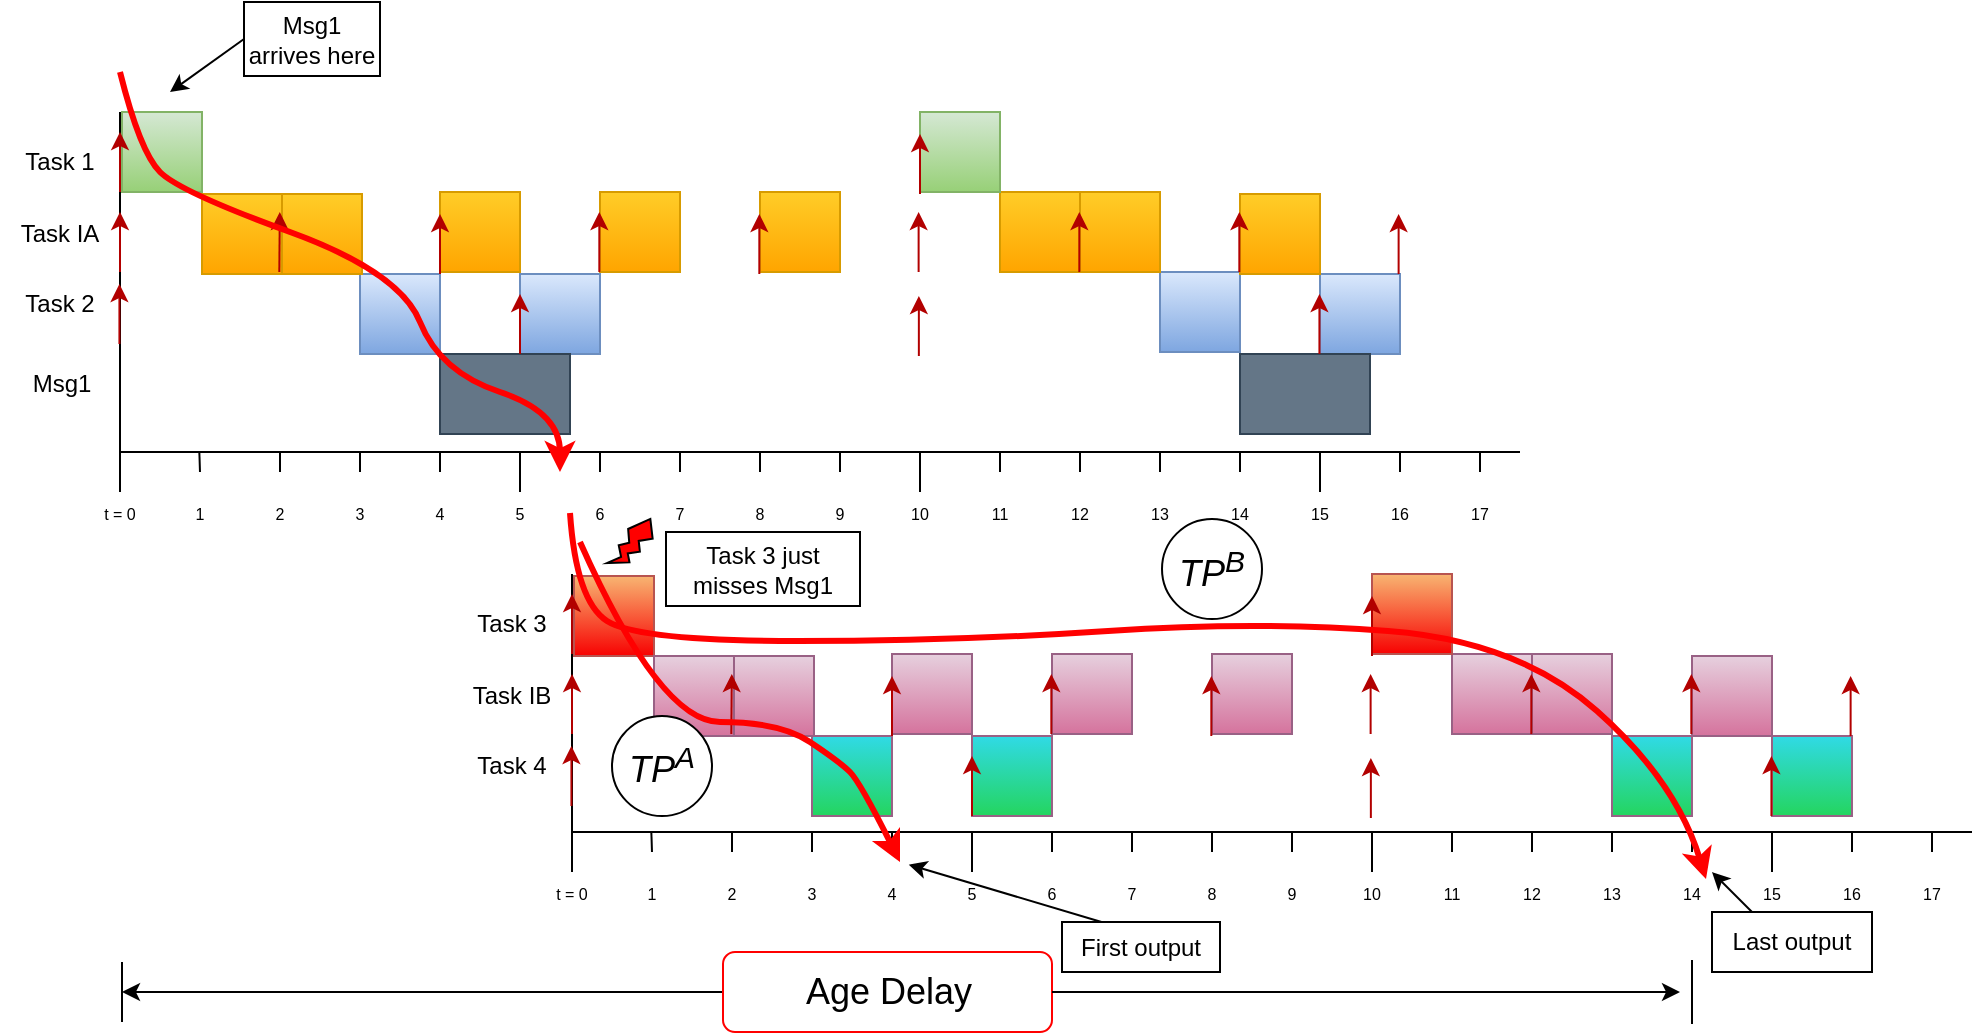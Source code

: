<mxfile version="22.1.2" type="device">
  <diagram name="Sida-1" id="2m-HuJvP2kBS-OSaevNT">
    <mxGraphModel dx="1571" dy="1156" grid="1" gridSize="10" guides="1" tooltips="1" connect="1" arrows="1" fold="1" page="1" pageScale="1" pageWidth="827" pageHeight="1169" math="0" shadow="0">
      <root>
        <mxCell id="0" />
        <mxCell id="1" parent="0" />
        <mxCell id="SCxQsB2F3jwV4tBP3miz-1" value="" style="rounded=0;whiteSpace=wrap;html=1;fillColor=#F8B572;gradientColor=#F70202;strokeColor=#b85450;" vertex="1" parent="1">
          <mxGeometry x="307" y="307" width="40" height="40" as="geometry" />
        </mxCell>
        <mxCell id="SCxQsB2F3jwV4tBP3miz-2" value="" style="rounded=0;whiteSpace=wrap;html=1;fillColor=#30DAE6;strokeColor=#996185;gradientColor=#24D55F;" vertex="1" parent="1">
          <mxGeometry x="426" y="387" width="40" height="40" as="geometry" />
        </mxCell>
        <mxCell id="SCxQsB2F3jwV4tBP3miz-3" value="" style="rounded=0;whiteSpace=wrap;html=1;fillColor=#30DAE6;strokeColor=#996185;gradientColor=#24D55F;" vertex="1" parent="1">
          <mxGeometry x="506" y="387" width="40" height="40" as="geometry" />
        </mxCell>
        <mxCell id="SCxQsB2F3jwV4tBP3miz-4" value="" style="rounded=0;whiteSpace=wrap;html=1;fillColor=#30DAE6;strokeColor=#996185;gradientColor=#24D55F;" vertex="1" parent="1">
          <mxGeometry x="826" y="387" width="40" height="40" as="geometry" />
        </mxCell>
        <mxCell id="SCxQsB2F3jwV4tBP3miz-5" value="" style="rounded=0;whiteSpace=wrap;html=1;fillColor=#dae8fc;gradientColor=#7ea6e0;strokeColor=#6c8ebf;" vertex="1" parent="1">
          <mxGeometry x="600" y="155" width="40" height="40" as="geometry" />
        </mxCell>
        <mxCell id="SCxQsB2F3jwV4tBP3miz-6" value="" style="rounded=0;whiteSpace=wrap;html=1;fillColor=#dae8fc;gradientColor=#7ea6e0;strokeColor=#6c8ebf;" vertex="1" parent="1">
          <mxGeometry x="680" y="156" width="40" height="40" as="geometry" />
        </mxCell>
        <mxCell id="SCxQsB2F3jwV4tBP3miz-7" value="" style="rounded=0;whiteSpace=wrap;html=1;fillColor=#ffcd28;gradientColor=#ffa500;strokeColor=#d79b00;" vertex="1" parent="1">
          <mxGeometry x="640" y="116" width="40" height="40" as="geometry" />
        </mxCell>
        <mxCell id="SCxQsB2F3jwV4tBP3miz-8" value="" style="rounded=0;whiteSpace=wrap;html=1;fillColor=#ffcd28;gradientColor=#ffa500;strokeColor=#d79b00;" vertex="1" parent="1">
          <mxGeometry x="560" y="115" width="40" height="40" as="geometry" />
        </mxCell>
        <mxCell id="SCxQsB2F3jwV4tBP3miz-9" value="" style="rounded=0;whiteSpace=wrap;html=1;fillColor=#dae8fc;gradientColor=#7ea6e0;strokeColor=#6c8ebf;" vertex="1" parent="1">
          <mxGeometry x="280" y="156" width="40" height="40" as="geometry" />
        </mxCell>
        <mxCell id="SCxQsB2F3jwV4tBP3miz-10" value="" style="rounded=0;whiteSpace=wrap;html=1;fillColor=#dae8fc;gradientColor=#7ea6e0;strokeColor=#6c8ebf;" vertex="1" parent="1">
          <mxGeometry x="200" y="156" width="40" height="40" as="geometry" />
        </mxCell>
        <mxCell id="SCxQsB2F3jwV4tBP3miz-11" value="" style="rounded=0;whiteSpace=wrap;html=1;fillColor=#ffcd28;gradientColor=#ffa500;strokeColor=#d79b00;" vertex="1" parent="1">
          <mxGeometry x="400" y="115" width="40" height="40" as="geometry" />
        </mxCell>
        <mxCell id="SCxQsB2F3jwV4tBP3miz-12" value="" style="rounded=0;whiteSpace=wrap;html=1;fillColor=#ffcd28;gradientColor=#ffa500;strokeColor=#d79b00;" vertex="1" parent="1">
          <mxGeometry x="320" y="115" width="40" height="40" as="geometry" />
        </mxCell>
        <mxCell id="SCxQsB2F3jwV4tBP3miz-13" value="" style="rounded=0;whiteSpace=wrap;html=1;fillColor=#ffcd28;gradientColor=#ffa500;strokeColor=#d79b00;" vertex="1" parent="1">
          <mxGeometry x="121" y="116" width="40" height="40" as="geometry" />
        </mxCell>
        <mxCell id="SCxQsB2F3jwV4tBP3miz-14" value="" style="rounded=0;whiteSpace=wrap;html=1;fillColor=#d5e8d4;gradientColor=#97d077;strokeColor=#82b366;" vertex="1" parent="1">
          <mxGeometry x="81" y="75" width="40" height="40" as="geometry" />
        </mxCell>
        <mxCell id="SCxQsB2F3jwV4tBP3miz-15" value="" style="endArrow=none;html=1;rounded=0;" edge="1" parent="1">
          <mxGeometry width="50" height="50" relative="1" as="geometry">
            <mxPoint x="80" y="245" as="sourcePoint" />
            <mxPoint x="780" y="245" as="targetPoint" />
          </mxGeometry>
        </mxCell>
        <mxCell id="SCxQsB2F3jwV4tBP3miz-16" value="" style="endArrow=none;html=1;rounded=0;exitX=0.5;exitY=0;exitDx=0;exitDy=0;" edge="1" parent="1" source="SCxQsB2F3jwV4tBP3miz-38">
          <mxGeometry width="50" height="50" relative="1" as="geometry">
            <mxPoint x="80" y="315" as="sourcePoint" />
            <mxPoint x="80" y="75" as="targetPoint" />
          </mxGeometry>
        </mxCell>
        <mxCell id="SCxQsB2F3jwV4tBP3miz-17" value="" style="endArrow=classic;html=1;rounded=0;fillColor=#e51400;strokeColor=#B20000;" edge="1" parent="1">
          <mxGeometry width="50" height="50" relative="1" as="geometry">
            <mxPoint x="80" y="155" as="sourcePoint" />
            <mxPoint x="80" y="125" as="targetPoint" />
          </mxGeometry>
        </mxCell>
        <mxCell id="SCxQsB2F3jwV4tBP3miz-18" value="" style="endArrow=classic;html=1;rounded=0;fillColor=#e51400;strokeColor=#B20000;" edge="1" parent="1">
          <mxGeometry width="50" height="50" relative="1" as="geometry">
            <mxPoint x="80" y="115" as="sourcePoint" />
            <mxPoint x="80" y="85" as="targetPoint" />
          </mxGeometry>
        </mxCell>
        <mxCell id="SCxQsB2F3jwV4tBP3miz-19" value="Task 1" style="text;html=1;strokeColor=none;fillColor=none;align=center;verticalAlign=middle;whiteSpace=wrap;rounded=0;" vertex="1" parent="1">
          <mxGeometry x="20" y="85" width="60" height="30" as="geometry" />
        </mxCell>
        <mxCell id="SCxQsB2F3jwV4tBP3miz-20" value="Task IA" style="text;html=1;strokeColor=none;fillColor=none;align=center;verticalAlign=middle;whiteSpace=wrap;rounded=0;" vertex="1" parent="1">
          <mxGeometry x="20" y="121" width="60" height="30" as="geometry" />
        </mxCell>
        <mxCell id="SCxQsB2F3jwV4tBP3miz-21" value="" style="endArrow=none;html=1;rounded=0;" edge="1" parent="1">
          <mxGeometry width="50" height="50" relative="1" as="geometry">
            <mxPoint x="280" y="265" as="sourcePoint" />
            <mxPoint x="280" y="245" as="targetPoint" />
          </mxGeometry>
        </mxCell>
        <mxCell id="SCxQsB2F3jwV4tBP3miz-22" value="" style="endArrow=none;html=1;rounded=0;" edge="1" parent="1">
          <mxGeometry width="50" height="50" relative="1" as="geometry">
            <mxPoint x="480" y="265" as="sourcePoint" />
            <mxPoint x="480" y="245" as="targetPoint" />
          </mxGeometry>
        </mxCell>
        <mxCell id="SCxQsB2F3jwV4tBP3miz-23" value="" style="endArrow=none;html=1;rounded=0;" edge="1" parent="1">
          <mxGeometry width="50" height="50" relative="1" as="geometry">
            <mxPoint x="680" y="265" as="sourcePoint" />
            <mxPoint x="680" y="245" as="targetPoint" />
          </mxGeometry>
        </mxCell>
        <mxCell id="SCxQsB2F3jwV4tBP3miz-24" value="" style="endArrow=none;html=1;rounded=0;" edge="1" parent="1">
          <mxGeometry width="50" height="50" relative="1" as="geometry">
            <mxPoint x="120" y="255" as="sourcePoint" />
            <mxPoint x="119.67" y="245" as="targetPoint" />
          </mxGeometry>
        </mxCell>
        <mxCell id="SCxQsB2F3jwV4tBP3miz-25" value="" style="endArrow=none;html=1;rounded=0;" edge="1" parent="1">
          <mxGeometry width="50" height="50" relative="1" as="geometry">
            <mxPoint x="160" y="255" as="sourcePoint" />
            <mxPoint x="160" y="245" as="targetPoint" />
          </mxGeometry>
        </mxCell>
        <mxCell id="SCxQsB2F3jwV4tBP3miz-26" value="" style="endArrow=none;html=1;rounded=0;" edge="1" parent="1">
          <mxGeometry width="50" height="50" relative="1" as="geometry">
            <mxPoint x="200" y="255" as="sourcePoint" />
            <mxPoint x="200" y="245" as="targetPoint" />
          </mxGeometry>
        </mxCell>
        <mxCell id="SCxQsB2F3jwV4tBP3miz-27" value="" style="endArrow=none;html=1;rounded=0;" edge="1" parent="1">
          <mxGeometry width="50" height="50" relative="1" as="geometry">
            <mxPoint x="240" y="255" as="sourcePoint" />
            <mxPoint x="240" y="245" as="targetPoint" />
          </mxGeometry>
        </mxCell>
        <mxCell id="SCxQsB2F3jwV4tBP3miz-28" value="" style="endArrow=none;html=1;rounded=0;" edge="1" parent="1">
          <mxGeometry width="50" height="50" relative="1" as="geometry">
            <mxPoint x="320" y="255" as="sourcePoint" />
            <mxPoint x="320" y="245" as="targetPoint" />
          </mxGeometry>
        </mxCell>
        <mxCell id="SCxQsB2F3jwV4tBP3miz-29" value="" style="endArrow=none;html=1;rounded=0;" edge="1" parent="1">
          <mxGeometry width="50" height="50" relative="1" as="geometry">
            <mxPoint x="360" y="255" as="sourcePoint" />
            <mxPoint x="360" y="245" as="targetPoint" />
          </mxGeometry>
        </mxCell>
        <mxCell id="SCxQsB2F3jwV4tBP3miz-30" value="" style="endArrow=none;html=1;rounded=0;" edge="1" parent="1">
          <mxGeometry width="50" height="50" relative="1" as="geometry">
            <mxPoint x="400" y="255" as="sourcePoint" />
            <mxPoint x="400" y="245" as="targetPoint" />
          </mxGeometry>
        </mxCell>
        <mxCell id="SCxQsB2F3jwV4tBP3miz-31" value="" style="endArrow=none;html=1;rounded=0;" edge="1" parent="1">
          <mxGeometry width="50" height="50" relative="1" as="geometry">
            <mxPoint x="440" y="255" as="sourcePoint" />
            <mxPoint x="440" y="245" as="targetPoint" />
          </mxGeometry>
        </mxCell>
        <mxCell id="SCxQsB2F3jwV4tBP3miz-32" value="" style="endArrow=none;html=1;rounded=0;" edge="1" parent="1">
          <mxGeometry width="50" height="50" relative="1" as="geometry">
            <mxPoint x="520" y="255" as="sourcePoint" />
            <mxPoint x="520" y="245" as="targetPoint" />
          </mxGeometry>
        </mxCell>
        <mxCell id="SCxQsB2F3jwV4tBP3miz-33" value="" style="endArrow=none;html=1;rounded=0;" edge="1" parent="1">
          <mxGeometry width="50" height="50" relative="1" as="geometry">
            <mxPoint x="560" y="255" as="sourcePoint" />
            <mxPoint x="560" y="245" as="targetPoint" />
          </mxGeometry>
        </mxCell>
        <mxCell id="SCxQsB2F3jwV4tBP3miz-34" value="" style="endArrow=none;html=1;rounded=0;" edge="1" parent="1">
          <mxGeometry width="50" height="50" relative="1" as="geometry">
            <mxPoint x="600" y="255" as="sourcePoint" />
            <mxPoint x="600" y="245" as="targetPoint" />
          </mxGeometry>
        </mxCell>
        <mxCell id="SCxQsB2F3jwV4tBP3miz-35" value="" style="endArrow=none;html=1;rounded=0;" edge="1" parent="1">
          <mxGeometry width="50" height="50" relative="1" as="geometry">
            <mxPoint x="640" y="255" as="sourcePoint" />
            <mxPoint x="640" y="245" as="targetPoint" />
          </mxGeometry>
        </mxCell>
        <mxCell id="SCxQsB2F3jwV4tBP3miz-36" value="" style="endArrow=none;html=1;rounded=0;" edge="1" parent="1">
          <mxGeometry width="50" height="50" relative="1" as="geometry">
            <mxPoint x="720" y="255" as="sourcePoint" />
            <mxPoint x="720" y="245" as="targetPoint" />
          </mxGeometry>
        </mxCell>
        <mxCell id="SCxQsB2F3jwV4tBP3miz-37" value="" style="endArrow=none;html=1;rounded=0;" edge="1" parent="1">
          <mxGeometry width="50" height="50" relative="1" as="geometry">
            <mxPoint x="760" y="255" as="sourcePoint" />
            <mxPoint x="760" y="245" as="targetPoint" />
          </mxGeometry>
        </mxCell>
        <mxCell id="SCxQsB2F3jwV4tBP3miz-38" value="&lt;font style=&quot;font-size: 8px;&quot;&gt;t = 0&lt;/font&gt;" style="text;html=1;strokeColor=none;fillColor=none;align=center;verticalAlign=middle;whiteSpace=wrap;rounded=0;" vertex="1" parent="1">
          <mxGeometry x="60" y="265" width="40" height="20" as="geometry" />
        </mxCell>
        <mxCell id="SCxQsB2F3jwV4tBP3miz-39" value="&lt;font style=&quot;font-size: 8px;&quot;&gt;1&lt;/font&gt;" style="text;html=1;strokeColor=none;fillColor=none;align=center;verticalAlign=middle;whiteSpace=wrap;rounded=0;" vertex="1" parent="1">
          <mxGeometry x="110" y="265" width="20" height="20" as="geometry" />
        </mxCell>
        <mxCell id="SCxQsB2F3jwV4tBP3miz-40" value="&lt;font style=&quot;font-size: 8px;&quot;&gt;2&lt;/font&gt;" style="text;html=1;strokeColor=none;fillColor=none;align=center;verticalAlign=middle;whiteSpace=wrap;rounded=0;" vertex="1" parent="1">
          <mxGeometry x="150" y="265" width="20" height="20" as="geometry" />
        </mxCell>
        <mxCell id="SCxQsB2F3jwV4tBP3miz-41" value="&lt;font style=&quot;font-size: 8px;&quot;&gt;3&lt;/font&gt;" style="text;html=1;strokeColor=none;fillColor=none;align=center;verticalAlign=middle;whiteSpace=wrap;rounded=0;" vertex="1" parent="1">
          <mxGeometry x="190" y="265" width="20" height="20" as="geometry" />
        </mxCell>
        <mxCell id="SCxQsB2F3jwV4tBP3miz-42" value="&lt;font style=&quot;font-size: 8px;&quot;&gt;4&lt;/font&gt;" style="text;html=1;strokeColor=none;fillColor=none;align=center;verticalAlign=middle;whiteSpace=wrap;rounded=0;" vertex="1" parent="1">
          <mxGeometry x="230" y="265" width="20" height="20" as="geometry" />
        </mxCell>
        <mxCell id="SCxQsB2F3jwV4tBP3miz-43" value="&lt;font style=&quot;font-size: 8px;&quot;&gt;5&lt;/font&gt;" style="text;html=1;strokeColor=none;fillColor=none;align=center;verticalAlign=middle;whiteSpace=wrap;rounded=0;" vertex="1" parent="1">
          <mxGeometry x="270" y="265" width="20" height="20" as="geometry" />
        </mxCell>
        <mxCell id="SCxQsB2F3jwV4tBP3miz-44" value="&lt;span style=&quot;font-size: 8px;&quot;&gt;6&lt;/span&gt;" style="text;html=1;strokeColor=none;fillColor=none;align=center;verticalAlign=middle;whiteSpace=wrap;rounded=0;" vertex="1" parent="1">
          <mxGeometry x="310" y="265" width="20" height="20" as="geometry" />
        </mxCell>
        <mxCell id="SCxQsB2F3jwV4tBP3miz-45" value="&lt;span style=&quot;font-size: 8px;&quot;&gt;7&lt;/span&gt;" style="text;html=1;strokeColor=none;fillColor=none;align=center;verticalAlign=middle;whiteSpace=wrap;rounded=0;" vertex="1" parent="1">
          <mxGeometry x="350" y="265" width="20" height="20" as="geometry" />
        </mxCell>
        <mxCell id="SCxQsB2F3jwV4tBP3miz-46" value="&lt;font style=&quot;font-size: 8px;&quot;&gt;8&lt;/font&gt;" style="text;html=1;strokeColor=none;fillColor=none;align=center;verticalAlign=middle;whiteSpace=wrap;rounded=0;" vertex="1" parent="1">
          <mxGeometry x="390" y="265" width="20" height="20" as="geometry" />
        </mxCell>
        <mxCell id="SCxQsB2F3jwV4tBP3miz-47" value="&lt;font style=&quot;font-size: 8px;&quot;&gt;9&lt;/font&gt;" style="text;html=1;strokeColor=none;fillColor=none;align=center;verticalAlign=middle;whiteSpace=wrap;rounded=0;" vertex="1" parent="1">
          <mxGeometry x="430" y="265" width="20" height="20" as="geometry" />
        </mxCell>
        <mxCell id="SCxQsB2F3jwV4tBP3miz-48" value="&lt;font style=&quot;font-size: 8px;&quot;&gt;10&lt;/font&gt;" style="text;html=1;strokeColor=none;fillColor=none;align=center;verticalAlign=middle;whiteSpace=wrap;rounded=0;" vertex="1" parent="1">
          <mxGeometry x="470" y="265" width="20" height="20" as="geometry" />
        </mxCell>
        <mxCell id="SCxQsB2F3jwV4tBP3miz-49" value="&lt;font style=&quot;font-size: 8px;&quot;&gt;11&lt;/font&gt;" style="text;html=1;strokeColor=none;fillColor=none;align=center;verticalAlign=middle;whiteSpace=wrap;rounded=0;" vertex="1" parent="1">
          <mxGeometry x="510" y="265" width="20" height="20" as="geometry" />
        </mxCell>
        <mxCell id="SCxQsB2F3jwV4tBP3miz-50" value="&lt;font style=&quot;font-size: 8px;&quot;&gt;12&lt;/font&gt;" style="text;html=1;strokeColor=none;fillColor=none;align=center;verticalAlign=middle;whiteSpace=wrap;rounded=0;" vertex="1" parent="1">
          <mxGeometry x="550" y="265" width="20" height="20" as="geometry" />
        </mxCell>
        <mxCell id="SCxQsB2F3jwV4tBP3miz-51" value="&lt;font style=&quot;font-size: 8px;&quot;&gt;13&lt;/font&gt;" style="text;html=1;strokeColor=none;fillColor=none;align=center;verticalAlign=middle;whiteSpace=wrap;rounded=0;" vertex="1" parent="1">
          <mxGeometry x="590" y="265" width="20" height="20" as="geometry" />
        </mxCell>
        <mxCell id="SCxQsB2F3jwV4tBP3miz-52" value="&lt;font style=&quot;font-size: 8px;&quot;&gt;14&lt;/font&gt;" style="text;html=1;strokeColor=none;fillColor=none;align=center;verticalAlign=middle;whiteSpace=wrap;rounded=0;" vertex="1" parent="1">
          <mxGeometry x="630" y="265" width="20" height="20" as="geometry" />
        </mxCell>
        <mxCell id="SCxQsB2F3jwV4tBP3miz-53" value="&lt;font style=&quot;font-size: 8px;&quot;&gt;15&lt;/font&gt;" style="text;html=1;strokeColor=none;fillColor=none;align=center;verticalAlign=middle;whiteSpace=wrap;rounded=0;" vertex="1" parent="1">
          <mxGeometry x="670" y="265" width="20" height="20" as="geometry" />
        </mxCell>
        <mxCell id="SCxQsB2F3jwV4tBP3miz-54" value="&lt;font style=&quot;font-size: 8px;&quot;&gt;16&lt;/font&gt;" style="text;html=1;strokeColor=none;fillColor=none;align=center;verticalAlign=middle;whiteSpace=wrap;rounded=0;" vertex="1" parent="1">
          <mxGeometry x="710" y="265" width="20" height="20" as="geometry" />
        </mxCell>
        <mxCell id="SCxQsB2F3jwV4tBP3miz-55" value="&lt;font style=&quot;font-size: 8px;&quot;&gt;17&lt;/font&gt;" style="text;html=1;strokeColor=none;fillColor=none;align=center;verticalAlign=middle;whiteSpace=wrap;rounded=0;" vertex="1" parent="1">
          <mxGeometry x="750" y="265" width="20" height="20" as="geometry" />
        </mxCell>
        <mxCell id="SCxQsB2F3jwV4tBP3miz-56" value="" style="rounded=0;whiteSpace=wrap;html=1;fillColor=#647687;strokeColor=#314354;fontColor=#ffffff;" vertex="1" parent="1">
          <mxGeometry x="240" y="196" width="65" height="40" as="geometry" />
        </mxCell>
        <mxCell id="SCxQsB2F3jwV4tBP3miz-57" value="Msg1" style="text;html=1;strokeColor=none;fillColor=none;align=center;verticalAlign=middle;whiteSpace=wrap;rounded=0;" vertex="1" parent="1">
          <mxGeometry x="21" y="196" width="60" height="30" as="geometry" />
        </mxCell>
        <mxCell id="SCxQsB2F3jwV4tBP3miz-58" value="" style="endArrow=classic;html=1;rounded=0;exitX=0;exitY=0.5;exitDx=0;exitDy=0;" edge="1" parent="1" source="SCxQsB2F3jwV4tBP3miz-59">
          <mxGeometry width="50" height="50" relative="1" as="geometry">
            <mxPoint x="182" y="53" as="sourcePoint" />
            <mxPoint x="105" y="65" as="targetPoint" />
          </mxGeometry>
        </mxCell>
        <mxCell id="SCxQsB2F3jwV4tBP3miz-59" value="Msg1 arrives here" style="text;html=1;strokeColor=default;fillColor=none;align=center;verticalAlign=middle;whiteSpace=wrap;rounded=0;" vertex="1" parent="1">
          <mxGeometry x="142" y="20" width="68" height="37" as="geometry" />
        </mxCell>
        <mxCell id="SCxQsB2F3jwV4tBP3miz-60" value="" style="rounded=0;whiteSpace=wrap;html=1;fillColor=#ffcd28;gradientColor=#ffa500;strokeColor=#d79b00;" vertex="1" parent="1">
          <mxGeometry x="161" y="116" width="40" height="40" as="geometry" />
        </mxCell>
        <mxCell id="SCxQsB2F3jwV4tBP3miz-61" value="" style="endArrow=classic;html=1;rounded=0;fillColor=#e51400;strokeColor=#B20000;strokeWidth=1;" edge="1" parent="1">
          <mxGeometry width="50" height="50" relative="1" as="geometry">
            <mxPoint x="159.66" y="155" as="sourcePoint" />
            <mxPoint x="159.9" y="125" as="targetPoint" />
          </mxGeometry>
        </mxCell>
        <mxCell id="SCxQsB2F3jwV4tBP3miz-62" value="" style="rounded=0;whiteSpace=wrap;html=1;fillColor=#ffcd28;gradientColor=#ffa500;strokeColor=#d79b00;" vertex="1" parent="1">
          <mxGeometry x="240" y="115" width="40" height="40" as="geometry" />
        </mxCell>
        <mxCell id="SCxQsB2F3jwV4tBP3miz-63" value="" style="rounded=0;whiteSpace=wrap;html=1;fillColor=#ffcd28;gradientColor=#ffa500;strokeColor=#d79b00;" vertex="1" parent="1">
          <mxGeometry x="520" y="115" width="40" height="40" as="geometry" />
        </mxCell>
        <mxCell id="SCxQsB2F3jwV4tBP3miz-64" value="" style="rounded=0;whiteSpace=wrap;html=1;fillColor=#d5e8d4;gradientColor=#97d077;strokeColor=#82b366;" vertex="1" parent="1">
          <mxGeometry x="480" y="75" width="40" height="40" as="geometry" />
        </mxCell>
        <mxCell id="SCxQsB2F3jwV4tBP3miz-65" value="" style="endArrow=classic;html=1;rounded=0;fillColor=#e51400;strokeColor=#B20000;strokeWidth=1;" edge="1" parent="1">
          <mxGeometry width="50" height="50" relative="1" as="geometry">
            <mxPoint x="480" y="116" as="sourcePoint" />
            <mxPoint x="480" y="86" as="targetPoint" />
          </mxGeometry>
        </mxCell>
        <mxCell id="SCxQsB2F3jwV4tBP3miz-66" value="" style="endArrow=classic;html=1;rounded=0;fillColor=#e51400;strokeColor=#B20000;strokeWidth=1;" edge="1" parent="1">
          <mxGeometry width="50" height="50" relative="1" as="geometry">
            <mxPoint x="479.31" y="155" as="sourcePoint" />
            <mxPoint x="479.31" y="125" as="targetPoint" />
          </mxGeometry>
        </mxCell>
        <mxCell id="SCxQsB2F3jwV4tBP3miz-67" value="" style="endArrow=classic;html=1;rounded=0;fillColor=#e51400;strokeColor=#B20000;strokeWidth=1;" edge="1" parent="1">
          <mxGeometry width="50" height="50" relative="1" as="geometry">
            <mxPoint x="639.66" y="155" as="sourcePoint" />
            <mxPoint x="639.66" y="125" as="targetPoint" />
          </mxGeometry>
        </mxCell>
        <mxCell id="SCxQsB2F3jwV4tBP3miz-68" value="" style="endArrow=none;html=1;rounded=0;" edge="1" parent="1">
          <mxGeometry width="50" height="50" relative="1" as="geometry">
            <mxPoint x="866" y="531" as="sourcePoint" />
            <mxPoint x="866" y="499" as="targetPoint" />
            <Array as="points" />
          </mxGeometry>
        </mxCell>
        <mxCell id="SCxQsB2F3jwV4tBP3miz-69" value="" style="endArrow=none;html=1;rounded=0;" edge="1" parent="1">
          <mxGeometry width="50" height="50" relative="1" as="geometry">
            <mxPoint x="81" y="530" as="sourcePoint" />
            <mxPoint x="81" y="500" as="targetPoint" />
          </mxGeometry>
        </mxCell>
        <mxCell id="SCxQsB2F3jwV4tBP3miz-70" value="" style="rounded=0;whiteSpace=wrap;html=1;fillColor=#647687;strokeColor=#314354;fontColor=#ffffff;" vertex="1" parent="1">
          <mxGeometry x="640" y="196" width="65" height="40" as="geometry" />
        </mxCell>
        <mxCell id="SCxQsB2F3jwV4tBP3miz-71" value="" style="endArrow=classic;html=1;rounded=0;exitX=0;exitY=0.5;exitDx=0;exitDy=0;" edge="1" parent="1" source="SCxQsB2F3jwV4tBP3miz-72">
          <mxGeometry width="50" height="50" relative="1" as="geometry">
            <mxPoint x="401" y="515" as="sourcePoint" />
            <mxPoint x="81" y="515" as="targetPoint" />
          </mxGeometry>
        </mxCell>
        <mxCell id="SCxQsB2F3jwV4tBP3miz-72" value="&lt;font style=&quot;font-size: 18px;&quot;&gt;Age Delay&lt;/font&gt;" style="text;html=1;strokeColor=#FF0000;fillColor=none;align=center;verticalAlign=middle;whiteSpace=wrap;rounded=1;" vertex="1" parent="1">
          <mxGeometry x="381.5" y="495" width="164.5" height="40" as="geometry" />
        </mxCell>
        <mxCell id="SCxQsB2F3jwV4tBP3miz-73" value="" style="endArrow=classic;html=1;rounded=0;exitX=1;exitY=0.5;exitDx=0;exitDy=0;" edge="1" parent="1" source="SCxQsB2F3jwV4tBP3miz-72">
          <mxGeometry width="50" height="50" relative="1" as="geometry">
            <mxPoint x="419.5" y="515" as="sourcePoint" />
            <mxPoint x="860" y="515" as="targetPoint" />
          </mxGeometry>
        </mxCell>
        <mxCell id="SCxQsB2F3jwV4tBP3miz-74" value="" style="endArrow=classic;html=1;rounded=0;fillColor=#e51400;strokeColor=#B20000;strokeWidth=1;" edge="1" parent="1">
          <mxGeometry width="50" height="50" relative="1" as="geometry">
            <mxPoint x="240.0" y="156" as="sourcePoint" />
            <mxPoint x="240.0" y="126" as="targetPoint" />
          </mxGeometry>
        </mxCell>
        <mxCell id="SCxQsB2F3jwV4tBP3miz-75" value="" style="endArrow=classic;html=1;rounded=0;fillColor=#e51400;strokeColor=#B20000;strokeWidth=1;" edge="1" parent="1">
          <mxGeometry width="50" height="50" relative="1" as="geometry">
            <mxPoint x="319.66" y="155" as="sourcePoint" />
            <mxPoint x="319.66" y="125" as="targetPoint" />
          </mxGeometry>
        </mxCell>
        <mxCell id="SCxQsB2F3jwV4tBP3miz-76" value="" style="endArrow=classic;html=1;rounded=0;fillColor=#e51400;strokeColor=#B20000;strokeWidth=1;" edge="1" parent="1">
          <mxGeometry width="50" height="50" relative="1" as="geometry">
            <mxPoint x="399.66" y="156" as="sourcePoint" />
            <mxPoint x="399.66" y="126" as="targetPoint" />
          </mxGeometry>
        </mxCell>
        <mxCell id="SCxQsB2F3jwV4tBP3miz-77" value="" style="endArrow=classic;html=1;rounded=0;fillColor=#e51400;strokeColor=#B20000;strokeWidth=1;" edge="1" parent="1">
          <mxGeometry width="50" height="50" relative="1" as="geometry">
            <mxPoint x="559.66" y="155" as="sourcePoint" />
            <mxPoint x="559.66" y="125" as="targetPoint" />
          </mxGeometry>
        </mxCell>
        <mxCell id="SCxQsB2F3jwV4tBP3miz-78" value="" style="endArrow=classic;html=1;rounded=0;fillColor=#e51400;strokeColor=#B20000;strokeWidth=1;" edge="1" parent="1">
          <mxGeometry width="50" height="50" relative="1" as="geometry">
            <mxPoint x="719.31" y="156" as="sourcePoint" />
            <mxPoint x="719.31" y="126" as="targetPoint" />
          </mxGeometry>
        </mxCell>
        <mxCell id="SCxQsB2F3jwV4tBP3miz-79" value="Task 2" style="text;html=1;strokeColor=none;fillColor=none;align=center;verticalAlign=middle;whiteSpace=wrap;rounded=0;" vertex="1" parent="1">
          <mxGeometry x="20" y="156" width="60" height="30" as="geometry" />
        </mxCell>
        <mxCell id="SCxQsB2F3jwV4tBP3miz-80" value="" style="endArrow=classic;html=1;rounded=0;fillColor=#e51400;strokeColor=#B20000;strokeWidth=1;" edge="1" parent="1">
          <mxGeometry width="50" height="50" relative="1" as="geometry">
            <mxPoint x="79.71" y="191" as="sourcePoint" />
            <mxPoint x="79.71" y="161" as="targetPoint" />
          </mxGeometry>
        </mxCell>
        <mxCell id="SCxQsB2F3jwV4tBP3miz-81" value="" style="endArrow=classic;html=1;rounded=0;fillColor=#e51400;strokeColor=#B20000;strokeWidth=1;" edge="1" parent="1">
          <mxGeometry width="50" height="50" relative="1" as="geometry">
            <mxPoint x="280.0" y="196" as="sourcePoint" />
            <mxPoint x="280.0" y="166" as="targetPoint" />
          </mxGeometry>
        </mxCell>
        <mxCell id="SCxQsB2F3jwV4tBP3miz-82" value="" style="endArrow=classic;html=1;rounded=0;fillColor=#e51400;strokeColor=#B20000;strokeWidth=1;" edge="1" parent="1">
          <mxGeometry width="50" height="50" relative="1" as="geometry">
            <mxPoint x="479.43" y="197" as="sourcePoint" />
            <mxPoint x="479.43" y="167" as="targetPoint" />
          </mxGeometry>
        </mxCell>
        <mxCell id="SCxQsB2F3jwV4tBP3miz-83" value="" style="endArrow=classic;html=1;rounded=0;fillColor=#e51400;strokeColor=#B20000;strokeWidth=1;" edge="1" parent="1">
          <mxGeometry width="50" height="50" relative="1" as="geometry">
            <mxPoint x="679.71" y="196" as="sourcePoint" />
            <mxPoint x="679.71" y="166" as="targetPoint" />
          </mxGeometry>
        </mxCell>
        <mxCell id="SCxQsB2F3jwV4tBP3miz-84" value="" style="rounded=0;whiteSpace=wrap;html=1;fillColor=#30DAE6;strokeColor=#996185;gradientColor=#24D55F;" vertex="1" parent="1">
          <mxGeometry x="906" y="387" width="40" height="40" as="geometry" />
        </mxCell>
        <mxCell id="SCxQsB2F3jwV4tBP3miz-85" value="" style="rounded=0;whiteSpace=wrap;html=1;fillColor=#e6d0de;gradientColor=#d5739d;strokeColor=#996185;" vertex="1" parent="1">
          <mxGeometry x="866" y="347" width="40" height="40" as="geometry" />
        </mxCell>
        <mxCell id="SCxQsB2F3jwV4tBP3miz-86" value="" style="rounded=0;whiteSpace=wrap;html=1;fillColor=#e6d0de;gradientColor=#d5739d;strokeColor=#996185;" vertex="1" parent="1">
          <mxGeometry x="786" y="346" width="40" height="40" as="geometry" />
        </mxCell>
        <mxCell id="SCxQsB2F3jwV4tBP3miz-87" value="" style="rounded=0;whiteSpace=wrap;html=1;fillColor=#e6d0de;gradientColor=#d5739d;strokeColor=#996185;" vertex="1" parent="1">
          <mxGeometry x="626" y="346" width="40" height="40" as="geometry" />
        </mxCell>
        <mxCell id="SCxQsB2F3jwV4tBP3miz-88" value="" style="rounded=0;whiteSpace=wrap;html=1;fillColor=#e6d0de;gradientColor=#d5739d;strokeColor=#996185;" vertex="1" parent="1">
          <mxGeometry x="546" y="346" width="40" height="40" as="geometry" />
        </mxCell>
        <mxCell id="SCxQsB2F3jwV4tBP3miz-89" value="" style="rounded=0;whiteSpace=wrap;html=1;fillColor=#e6d0de;gradientColor=#d5739d;strokeColor=#996185;" vertex="1" parent="1">
          <mxGeometry x="347" y="347" width="40" height="40" as="geometry" />
        </mxCell>
        <mxCell id="SCxQsB2F3jwV4tBP3miz-90" value="" style="endArrow=none;html=1;rounded=0;" edge="1" parent="1">
          <mxGeometry width="50" height="50" relative="1" as="geometry">
            <mxPoint x="306" y="435" as="sourcePoint" />
            <mxPoint x="1006" y="435" as="targetPoint" />
          </mxGeometry>
        </mxCell>
        <mxCell id="SCxQsB2F3jwV4tBP3miz-91" value="" style="endArrow=none;html=1;rounded=0;exitX=0.5;exitY=0;exitDx=0;exitDy=0;" edge="1" parent="1" source="SCxQsB2F3jwV4tBP3miz-113">
          <mxGeometry width="50" height="50" relative="1" as="geometry">
            <mxPoint x="306" y="546" as="sourcePoint" />
            <mxPoint x="306" y="306" as="targetPoint" />
          </mxGeometry>
        </mxCell>
        <mxCell id="SCxQsB2F3jwV4tBP3miz-92" value="" style="endArrow=classic;html=1;rounded=0;fillColor=#e51400;strokeColor=#B20000;" edge="1" parent="1">
          <mxGeometry width="50" height="50" relative="1" as="geometry">
            <mxPoint x="306" y="386" as="sourcePoint" />
            <mxPoint x="306" y="356" as="targetPoint" />
          </mxGeometry>
        </mxCell>
        <mxCell id="SCxQsB2F3jwV4tBP3miz-93" value="" style="endArrow=classic;html=1;rounded=0;fillColor=#e51400;strokeColor=#B20000;" edge="1" parent="1">
          <mxGeometry width="50" height="50" relative="1" as="geometry">
            <mxPoint x="306" y="346" as="sourcePoint" />
            <mxPoint x="306" y="316" as="targetPoint" />
          </mxGeometry>
        </mxCell>
        <mxCell id="SCxQsB2F3jwV4tBP3miz-94" value="Task 3" style="text;html=1;strokeColor=none;fillColor=none;align=center;verticalAlign=middle;whiteSpace=wrap;rounded=0;" vertex="1" parent="1">
          <mxGeometry x="246" y="316" width="60" height="30" as="geometry" />
        </mxCell>
        <mxCell id="SCxQsB2F3jwV4tBP3miz-95" value="Task IB" style="text;html=1;strokeColor=none;fillColor=none;align=center;verticalAlign=middle;whiteSpace=wrap;rounded=0;" vertex="1" parent="1">
          <mxGeometry x="246" y="352" width="60" height="30" as="geometry" />
        </mxCell>
        <mxCell id="SCxQsB2F3jwV4tBP3miz-96" value="" style="endArrow=none;html=1;rounded=0;" edge="1" parent="1">
          <mxGeometry width="50" height="50" relative="1" as="geometry">
            <mxPoint x="506" y="455" as="sourcePoint" />
            <mxPoint x="506" y="435" as="targetPoint" />
          </mxGeometry>
        </mxCell>
        <mxCell id="SCxQsB2F3jwV4tBP3miz-97" value="" style="endArrow=none;html=1;rounded=0;" edge="1" parent="1">
          <mxGeometry width="50" height="50" relative="1" as="geometry">
            <mxPoint x="706" y="455" as="sourcePoint" />
            <mxPoint x="706" y="435" as="targetPoint" />
          </mxGeometry>
        </mxCell>
        <mxCell id="SCxQsB2F3jwV4tBP3miz-98" value="" style="endArrow=none;html=1;rounded=0;" edge="1" parent="1">
          <mxGeometry width="50" height="50" relative="1" as="geometry">
            <mxPoint x="906" y="455" as="sourcePoint" />
            <mxPoint x="906" y="435" as="targetPoint" />
          </mxGeometry>
        </mxCell>
        <mxCell id="SCxQsB2F3jwV4tBP3miz-99" value="" style="endArrow=none;html=1;rounded=0;" edge="1" parent="1">
          <mxGeometry width="50" height="50" relative="1" as="geometry">
            <mxPoint x="346" y="445" as="sourcePoint" />
            <mxPoint x="345.67" y="435" as="targetPoint" />
          </mxGeometry>
        </mxCell>
        <mxCell id="SCxQsB2F3jwV4tBP3miz-100" value="" style="endArrow=none;html=1;rounded=0;" edge="1" parent="1">
          <mxGeometry width="50" height="50" relative="1" as="geometry">
            <mxPoint x="386" y="445" as="sourcePoint" />
            <mxPoint x="386" y="435" as="targetPoint" />
          </mxGeometry>
        </mxCell>
        <mxCell id="SCxQsB2F3jwV4tBP3miz-101" value="" style="endArrow=none;html=1;rounded=0;" edge="1" parent="1">
          <mxGeometry width="50" height="50" relative="1" as="geometry">
            <mxPoint x="426" y="445" as="sourcePoint" />
            <mxPoint x="426" y="435" as="targetPoint" />
          </mxGeometry>
        </mxCell>
        <mxCell id="SCxQsB2F3jwV4tBP3miz-102" value="" style="endArrow=none;html=1;rounded=0;" edge="1" parent="1">
          <mxGeometry width="50" height="50" relative="1" as="geometry">
            <mxPoint x="466" y="445" as="sourcePoint" />
            <mxPoint x="466" y="435" as="targetPoint" />
          </mxGeometry>
        </mxCell>
        <mxCell id="SCxQsB2F3jwV4tBP3miz-103" value="" style="endArrow=none;html=1;rounded=0;" edge="1" parent="1">
          <mxGeometry width="50" height="50" relative="1" as="geometry">
            <mxPoint x="546" y="445" as="sourcePoint" />
            <mxPoint x="546" y="435" as="targetPoint" />
          </mxGeometry>
        </mxCell>
        <mxCell id="SCxQsB2F3jwV4tBP3miz-104" value="" style="endArrow=none;html=1;rounded=0;" edge="1" parent="1">
          <mxGeometry width="50" height="50" relative="1" as="geometry">
            <mxPoint x="586" y="445" as="sourcePoint" />
            <mxPoint x="586" y="435" as="targetPoint" />
          </mxGeometry>
        </mxCell>
        <mxCell id="SCxQsB2F3jwV4tBP3miz-105" value="" style="endArrow=none;html=1;rounded=0;" edge="1" parent="1">
          <mxGeometry width="50" height="50" relative="1" as="geometry">
            <mxPoint x="626" y="445" as="sourcePoint" />
            <mxPoint x="626" y="435" as="targetPoint" />
          </mxGeometry>
        </mxCell>
        <mxCell id="SCxQsB2F3jwV4tBP3miz-106" value="" style="endArrow=none;html=1;rounded=0;" edge="1" parent="1">
          <mxGeometry width="50" height="50" relative="1" as="geometry">
            <mxPoint x="666" y="445" as="sourcePoint" />
            <mxPoint x="666" y="435" as="targetPoint" />
          </mxGeometry>
        </mxCell>
        <mxCell id="SCxQsB2F3jwV4tBP3miz-107" value="" style="endArrow=none;html=1;rounded=0;" edge="1" parent="1">
          <mxGeometry width="50" height="50" relative="1" as="geometry">
            <mxPoint x="746" y="445" as="sourcePoint" />
            <mxPoint x="746" y="435" as="targetPoint" />
          </mxGeometry>
        </mxCell>
        <mxCell id="SCxQsB2F3jwV4tBP3miz-108" value="" style="endArrow=none;html=1;rounded=0;" edge="1" parent="1">
          <mxGeometry width="50" height="50" relative="1" as="geometry">
            <mxPoint x="786" y="445" as="sourcePoint" />
            <mxPoint x="786" y="435" as="targetPoint" />
          </mxGeometry>
        </mxCell>
        <mxCell id="SCxQsB2F3jwV4tBP3miz-109" value="" style="endArrow=none;html=1;rounded=0;" edge="1" parent="1">
          <mxGeometry width="50" height="50" relative="1" as="geometry">
            <mxPoint x="826" y="445" as="sourcePoint" />
            <mxPoint x="826" y="435" as="targetPoint" />
          </mxGeometry>
        </mxCell>
        <mxCell id="SCxQsB2F3jwV4tBP3miz-110" value="" style="endArrow=none;html=1;rounded=0;" edge="1" parent="1">
          <mxGeometry width="50" height="50" relative="1" as="geometry">
            <mxPoint x="866" y="445" as="sourcePoint" />
            <mxPoint x="866" y="435" as="targetPoint" />
          </mxGeometry>
        </mxCell>
        <mxCell id="SCxQsB2F3jwV4tBP3miz-111" value="" style="endArrow=none;html=1;rounded=0;" edge="1" parent="1">
          <mxGeometry width="50" height="50" relative="1" as="geometry">
            <mxPoint x="946" y="445" as="sourcePoint" />
            <mxPoint x="946" y="435" as="targetPoint" />
          </mxGeometry>
        </mxCell>
        <mxCell id="SCxQsB2F3jwV4tBP3miz-112" value="" style="endArrow=none;html=1;rounded=0;" edge="1" parent="1">
          <mxGeometry width="50" height="50" relative="1" as="geometry">
            <mxPoint x="986" y="445" as="sourcePoint" />
            <mxPoint x="986" y="435" as="targetPoint" />
          </mxGeometry>
        </mxCell>
        <mxCell id="SCxQsB2F3jwV4tBP3miz-113" value="&lt;font style=&quot;font-size: 8px;&quot;&gt;t = 0&lt;/font&gt;" style="text;html=1;strokeColor=none;fillColor=none;align=center;verticalAlign=middle;whiteSpace=wrap;rounded=0;" vertex="1" parent="1">
          <mxGeometry x="286" y="455" width="40" height="20" as="geometry" />
        </mxCell>
        <mxCell id="SCxQsB2F3jwV4tBP3miz-114" value="&lt;font style=&quot;font-size: 8px;&quot;&gt;1&lt;/font&gt;" style="text;html=1;strokeColor=none;fillColor=none;align=center;verticalAlign=middle;whiteSpace=wrap;rounded=0;" vertex="1" parent="1">
          <mxGeometry x="336" y="455" width="20" height="20" as="geometry" />
        </mxCell>
        <mxCell id="SCxQsB2F3jwV4tBP3miz-115" value="&lt;font style=&quot;font-size: 8px;&quot;&gt;2&lt;/font&gt;" style="text;html=1;strokeColor=none;fillColor=none;align=center;verticalAlign=middle;whiteSpace=wrap;rounded=0;" vertex="1" parent="1">
          <mxGeometry x="376" y="455" width="20" height="20" as="geometry" />
        </mxCell>
        <mxCell id="SCxQsB2F3jwV4tBP3miz-116" value="&lt;font style=&quot;font-size: 8px;&quot;&gt;3&lt;/font&gt;" style="text;html=1;strokeColor=none;fillColor=none;align=center;verticalAlign=middle;whiteSpace=wrap;rounded=0;" vertex="1" parent="1">
          <mxGeometry x="416" y="455" width="20" height="20" as="geometry" />
        </mxCell>
        <mxCell id="SCxQsB2F3jwV4tBP3miz-117" value="&lt;font style=&quot;font-size: 8px;&quot;&gt;4&lt;/font&gt;" style="text;html=1;strokeColor=none;fillColor=none;align=center;verticalAlign=middle;whiteSpace=wrap;rounded=0;" vertex="1" parent="1">
          <mxGeometry x="456" y="455" width="20" height="20" as="geometry" />
        </mxCell>
        <mxCell id="SCxQsB2F3jwV4tBP3miz-118" value="&lt;font style=&quot;font-size: 8px;&quot;&gt;5&lt;/font&gt;" style="text;html=1;strokeColor=none;fillColor=none;align=center;verticalAlign=middle;whiteSpace=wrap;rounded=0;" vertex="1" parent="1">
          <mxGeometry x="496" y="455" width="20" height="20" as="geometry" />
        </mxCell>
        <mxCell id="SCxQsB2F3jwV4tBP3miz-119" value="&lt;span style=&quot;font-size: 8px;&quot;&gt;6&lt;/span&gt;" style="text;html=1;strokeColor=none;fillColor=none;align=center;verticalAlign=middle;whiteSpace=wrap;rounded=0;" vertex="1" parent="1">
          <mxGeometry x="536" y="455" width="20" height="20" as="geometry" />
        </mxCell>
        <mxCell id="SCxQsB2F3jwV4tBP3miz-120" value="&lt;span style=&quot;font-size: 8px;&quot;&gt;7&lt;/span&gt;" style="text;html=1;strokeColor=none;fillColor=none;align=center;verticalAlign=middle;whiteSpace=wrap;rounded=0;" vertex="1" parent="1">
          <mxGeometry x="576" y="455" width="20" height="20" as="geometry" />
        </mxCell>
        <mxCell id="SCxQsB2F3jwV4tBP3miz-121" value="&lt;font style=&quot;font-size: 8px;&quot;&gt;8&lt;/font&gt;" style="text;html=1;strokeColor=none;fillColor=none;align=center;verticalAlign=middle;whiteSpace=wrap;rounded=0;" vertex="1" parent="1">
          <mxGeometry x="616" y="455" width="20" height="20" as="geometry" />
        </mxCell>
        <mxCell id="SCxQsB2F3jwV4tBP3miz-122" value="&lt;font style=&quot;font-size: 8px;&quot;&gt;9&lt;/font&gt;" style="text;html=1;strokeColor=none;fillColor=none;align=center;verticalAlign=middle;whiteSpace=wrap;rounded=0;" vertex="1" parent="1">
          <mxGeometry x="656" y="455" width="20" height="20" as="geometry" />
        </mxCell>
        <mxCell id="SCxQsB2F3jwV4tBP3miz-123" value="&lt;font style=&quot;font-size: 8px;&quot;&gt;10&lt;/font&gt;" style="text;html=1;strokeColor=none;fillColor=none;align=center;verticalAlign=middle;whiteSpace=wrap;rounded=0;" vertex="1" parent="1">
          <mxGeometry x="696" y="455" width="20" height="20" as="geometry" />
        </mxCell>
        <mxCell id="SCxQsB2F3jwV4tBP3miz-124" value="&lt;font style=&quot;font-size: 8px;&quot;&gt;11&lt;/font&gt;" style="text;html=1;strokeColor=none;fillColor=none;align=center;verticalAlign=middle;whiteSpace=wrap;rounded=0;" vertex="1" parent="1">
          <mxGeometry x="736" y="455" width="20" height="20" as="geometry" />
        </mxCell>
        <mxCell id="SCxQsB2F3jwV4tBP3miz-125" value="&lt;font style=&quot;font-size: 8px;&quot;&gt;12&lt;/font&gt;" style="text;html=1;strokeColor=none;fillColor=none;align=center;verticalAlign=middle;whiteSpace=wrap;rounded=0;" vertex="1" parent="1">
          <mxGeometry x="776" y="455" width="20" height="20" as="geometry" />
        </mxCell>
        <mxCell id="SCxQsB2F3jwV4tBP3miz-126" value="&lt;font style=&quot;font-size: 8px;&quot;&gt;13&lt;/font&gt;" style="text;html=1;strokeColor=none;fillColor=none;align=center;verticalAlign=middle;whiteSpace=wrap;rounded=0;" vertex="1" parent="1">
          <mxGeometry x="816" y="455" width="20" height="20" as="geometry" />
        </mxCell>
        <mxCell id="SCxQsB2F3jwV4tBP3miz-127" value="&lt;font style=&quot;font-size: 8px;&quot;&gt;14&lt;/font&gt;" style="text;html=1;strokeColor=none;fillColor=none;align=center;verticalAlign=middle;whiteSpace=wrap;rounded=0;" vertex="1" parent="1">
          <mxGeometry x="856" y="455" width="20" height="20" as="geometry" />
        </mxCell>
        <mxCell id="SCxQsB2F3jwV4tBP3miz-128" value="&lt;font style=&quot;font-size: 8px;&quot;&gt;15&lt;/font&gt;" style="text;html=1;strokeColor=none;fillColor=none;align=center;verticalAlign=middle;whiteSpace=wrap;rounded=0;" vertex="1" parent="1">
          <mxGeometry x="896" y="455" width="20" height="20" as="geometry" />
        </mxCell>
        <mxCell id="SCxQsB2F3jwV4tBP3miz-129" value="&lt;font style=&quot;font-size: 8px;&quot;&gt;16&lt;/font&gt;" style="text;html=1;strokeColor=none;fillColor=none;align=center;verticalAlign=middle;whiteSpace=wrap;rounded=0;" vertex="1" parent="1">
          <mxGeometry x="936" y="455" width="20" height="20" as="geometry" />
        </mxCell>
        <mxCell id="SCxQsB2F3jwV4tBP3miz-130" value="&lt;font style=&quot;font-size: 8px;&quot;&gt;17&lt;/font&gt;" style="text;html=1;strokeColor=none;fillColor=none;align=center;verticalAlign=middle;whiteSpace=wrap;rounded=0;" vertex="1" parent="1">
          <mxGeometry x="976" y="455" width="20" height="20" as="geometry" />
        </mxCell>
        <mxCell id="SCxQsB2F3jwV4tBP3miz-131" value="" style="rounded=0;whiteSpace=wrap;html=1;fillColor=#e6d0de;gradientColor=#d5739d;strokeColor=#996185;" vertex="1" parent="1">
          <mxGeometry x="387" y="347" width="40" height="40" as="geometry" />
        </mxCell>
        <mxCell id="SCxQsB2F3jwV4tBP3miz-132" value="" style="endArrow=classic;html=1;rounded=0;fillColor=#e51400;strokeColor=#B20000;strokeWidth=1;" edge="1" parent="1">
          <mxGeometry width="50" height="50" relative="1" as="geometry">
            <mxPoint x="385.66" y="386" as="sourcePoint" />
            <mxPoint x="385.9" y="356" as="targetPoint" />
          </mxGeometry>
        </mxCell>
        <mxCell id="SCxQsB2F3jwV4tBP3miz-133" value="" style="rounded=0;whiteSpace=wrap;html=1;fillColor=#e6d0de;gradientColor=#d5739d;strokeColor=#996185;" vertex="1" parent="1">
          <mxGeometry x="466" y="346" width="40" height="40" as="geometry" />
        </mxCell>
        <mxCell id="SCxQsB2F3jwV4tBP3miz-134" value="" style="rounded=0;whiteSpace=wrap;html=1;fillColor=#e6d0de;gradientColor=#d5739d;strokeColor=#996185;" vertex="1" parent="1">
          <mxGeometry x="746" y="346" width="40" height="40" as="geometry" />
        </mxCell>
        <mxCell id="SCxQsB2F3jwV4tBP3miz-135" value="" style="rounded=0;whiteSpace=wrap;html=1;fillColor=#F8B572;gradientColor=#F70202;strokeColor=#b85450;" vertex="1" parent="1">
          <mxGeometry x="706" y="306" width="40" height="40" as="geometry" />
        </mxCell>
        <mxCell id="SCxQsB2F3jwV4tBP3miz-136" value="" style="endArrow=classic;html=1;rounded=0;fillColor=#e51400;strokeColor=#B20000;strokeWidth=1;" edge="1" parent="1">
          <mxGeometry width="50" height="50" relative="1" as="geometry">
            <mxPoint x="706" y="347" as="sourcePoint" />
            <mxPoint x="706" y="317" as="targetPoint" />
          </mxGeometry>
        </mxCell>
        <mxCell id="SCxQsB2F3jwV4tBP3miz-137" value="" style="endArrow=classic;html=1;rounded=0;fillColor=#e51400;strokeColor=#B20000;strokeWidth=1;" edge="1" parent="1">
          <mxGeometry width="50" height="50" relative="1" as="geometry">
            <mxPoint x="705.31" y="386" as="sourcePoint" />
            <mxPoint x="705.31" y="356" as="targetPoint" />
          </mxGeometry>
        </mxCell>
        <mxCell id="SCxQsB2F3jwV4tBP3miz-138" value="" style="endArrow=classic;html=1;rounded=0;fillColor=#e51400;strokeColor=#B20000;strokeWidth=1;" edge="1" parent="1">
          <mxGeometry width="50" height="50" relative="1" as="geometry">
            <mxPoint x="865.66" y="386" as="sourcePoint" />
            <mxPoint x="865.66" y="356" as="targetPoint" />
          </mxGeometry>
        </mxCell>
        <mxCell id="SCxQsB2F3jwV4tBP3miz-139" value="" style="endArrow=classic;html=1;rounded=0;fillColor=#e51400;strokeColor=#B20000;strokeWidth=1;" edge="1" parent="1">
          <mxGeometry width="50" height="50" relative="1" as="geometry">
            <mxPoint x="466" y="387" as="sourcePoint" />
            <mxPoint x="466" y="357" as="targetPoint" />
          </mxGeometry>
        </mxCell>
        <mxCell id="SCxQsB2F3jwV4tBP3miz-140" value="" style="endArrow=classic;html=1;rounded=0;fillColor=#e51400;strokeColor=#B20000;strokeWidth=1;" edge="1" parent="1">
          <mxGeometry width="50" height="50" relative="1" as="geometry">
            <mxPoint x="545.66" y="386" as="sourcePoint" />
            <mxPoint x="545.66" y="356" as="targetPoint" />
          </mxGeometry>
        </mxCell>
        <mxCell id="SCxQsB2F3jwV4tBP3miz-141" value="" style="endArrow=classic;html=1;rounded=0;fillColor=#e51400;strokeColor=#B20000;strokeWidth=1;" edge="1" parent="1">
          <mxGeometry width="50" height="50" relative="1" as="geometry">
            <mxPoint x="625.66" y="387" as="sourcePoint" />
            <mxPoint x="625.66" y="357" as="targetPoint" />
          </mxGeometry>
        </mxCell>
        <mxCell id="SCxQsB2F3jwV4tBP3miz-142" value="" style="endArrow=classic;html=1;rounded=0;fillColor=#e51400;strokeColor=#B20000;strokeWidth=1;" edge="1" parent="1">
          <mxGeometry width="50" height="50" relative="1" as="geometry">
            <mxPoint x="785.66" y="386" as="sourcePoint" />
            <mxPoint x="785.66" y="356" as="targetPoint" />
          </mxGeometry>
        </mxCell>
        <mxCell id="SCxQsB2F3jwV4tBP3miz-143" value="" style="endArrow=classic;html=1;rounded=0;fillColor=#e51400;strokeColor=#B20000;strokeWidth=1;" edge="1" parent="1">
          <mxGeometry width="50" height="50" relative="1" as="geometry">
            <mxPoint x="945.31" y="387" as="sourcePoint" />
            <mxPoint x="945.31" y="357" as="targetPoint" />
          </mxGeometry>
        </mxCell>
        <mxCell id="SCxQsB2F3jwV4tBP3miz-144" value="Task 4" style="text;html=1;strokeColor=none;fillColor=none;align=center;verticalAlign=middle;whiteSpace=wrap;rounded=0;" vertex="1" parent="1">
          <mxGeometry x="246" y="387" width="60" height="30" as="geometry" />
        </mxCell>
        <mxCell id="SCxQsB2F3jwV4tBP3miz-145" value="" style="endArrow=classic;html=1;rounded=0;fillColor=#e51400;strokeColor=#B20000;strokeWidth=1;" edge="1" parent="1">
          <mxGeometry width="50" height="50" relative="1" as="geometry">
            <mxPoint x="305.71" y="422" as="sourcePoint" />
            <mxPoint x="305.71" y="392" as="targetPoint" />
          </mxGeometry>
        </mxCell>
        <mxCell id="SCxQsB2F3jwV4tBP3miz-146" value="" style="endArrow=classic;html=1;rounded=0;fillColor=#e51400;strokeColor=#B20000;strokeWidth=1;" edge="1" parent="1">
          <mxGeometry width="50" height="50" relative="1" as="geometry">
            <mxPoint x="506" y="427" as="sourcePoint" />
            <mxPoint x="506" y="397" as="targetPoint" />
          </mxGeometry>
        </mxCell>
        <mxCell id="SCxQsB2F3jwV4tBP3miz-147" value="" style="endArrow=classic;html=1;rounded=0;fillColor=#e51400;strokeColor=#B20000;strokeWidth=1;" edge="1" parent="1">
          <mxGeometry width="50" height="50" relative="1" as="geometry">
            <mxPoint x="705.43" y="428" as="sourcePoint" />
            <mxPoint x="705.43" y="398" as="targetPoint" />
          </mxGeometry>
        </mxCell>
        <mxCell id="SCxQsB2F3jwV4tBP3miz-148" value="" style="endArrow=classic;html=1;rounded=0;fillColor=#e51400;strokeColor=#B20000;strokeWidth=1;" edge="1" parent="1">
          <mxGeometry width="50" height="50" relative="1" as="geometry">
            <mxPoint x="905.71" y="427" as="sourcePoint" />
            <mxPoint x="905.71" y="397" as="targetPoint" />
          </mxGeometry>
        </mxCell>
        <mxCell id="SCxQsB2F3jwV4tBP3miz-149" value="" style="curved=1;endArrow=classic;html=1;rounded=0;strokeWidth=3;entryX=0.75;entryY=0;entryDx=0;entryDy=0;exitX=-0.163;exitY=-0.216;exitDx=0;exitDy=0;exitPerimeter=0;strokeColor=#FF0000;" edge="1" parent="1">
          <mxGeometry width="50" height="50" relative="1" as="geometry">
            <mxPoint x="305" y="275.5" as="sourcePoint" />
            <mxPoint x="873" y="458.5" as="targetPoint" />
            <Array as="points">
              <mxPoint x="308" y="319.5" />
              <mxPoint x="339" y="339.5" />
              <mxPoint x="499" y="339.5" />
              <mxPoint x="649" y="329.5" />
              <mxPoint x="779" y="339.5" />
              <mxPoint x="858" y="409.5" />
            </Array>
          </mxGeometry>
        </mxCell>
        <mxCell id="SCxQsB2F3jwV4tBP3miz-150" value="" style="curved=1;endArrow=classic;html=1;rounded=0;strokeWidth=3;strokeColor=#FF0000;" edge="1" parent="1">
          <mxGeometry width="50" height="50" relative="1" as="geometry">
            <mxPoint x="80" y="55" as="sourcePoint" />
            <mxPoint x="300" y="255" as="targetPoint" />
            <Array as="points">
              <mxPoint x="90" y="95" />
              <mxPoint x="110" y="115" />
              <mxPoint x="220" y="155" />
              <mxPoint x="240" y="205" />
              <mxPoint x="300" y="225" />
            </Array>
          </mxGeometry>
        </mxCell>
        <mxCell id="SCxQsB2F3jwV4tBP3miz-151" value="" style="verticalLabelPosition=bottom;verticalAlign=top;html=1;shape=mxgraph.basic.flash;strokeColor=#000000;fillColor=#FF0000;rotation=30;" vertex="1" parent="1">
          <mxGeometry x="330" y="276" width="13.75" height="30" as="geometry" />
        </mxCell>
        <mxCell id="SCxQsB2F3jwV4tBP3miz-152" value="Task 3 just misses Msg1" style="text;html=1;strokeColor=default;fillColor=none;align=center;verticalAlign=middle;whiteSpace=wrap;rounded=0;" vertex="1" parent="1">
          <mxGeometry x="353" y="285" width="97" height="37" as="geometry" />
        </mxCell>
        <mxCell id="SCxQsB2F3jwV4tBP3miz-153" value="" style="curved=1;endArrow=classic;html=1;rounded=0;strokeColor=#FF0000;strokeWidth=3;" edge="1" parent="1">
          <mxGeometry width="50" height="50" relative="1" as="geometry">
            <mxPoint x="310" y="290" as="sourcePoint" />
            <mxPoint x="470" y="450" as="targetPoint" />
            <Array as="points">
              <mxPoint x="350" y="380" />
              <mxPoint x="410" y="380" />
              <mxPoint x="440" y="400" />
              <mxPoint x="450" y="410" />
            </Array>
          </mxGeometry>
        </mxCell>
        <mxCell id="SCxQsB2F3jwV4tBP3miz-154" value="&lt;i&gt;&lt;font style=&quot;font-size: 18px;&quot;&gt;TP&lt;sup&gt;A&lt;/sup&gt;&lt;/font&gt;&lt;/i&gt;" style="ellipse;whiteSpace=wrap;html=1;aspect=fixed;" vertex="1" parent="1">
          <mxGeometry x="326" y="377" width="50" height="50" as="geometry" />
        </mxCell>
        <mxCell id="SCxQsB2F3jwV4tBP3miz-155" value="&lt;i&gt;&lt;font style=&quot;font-size: 18px;&quot;&gt;TP&lt;/font&gt;&lt;font style=&quot;font-size: 18px;&quot;&gt;&lt;sup style=&quot;&quot;&gt;B&lt;/sup&gt;&lt;/font&gt;&lt;/i&gt;" style="ellipse;whiteSpace=wrap;html=1;aspect=fixed;" vertex="1" parent="1">
          <mxGeometry x="601" y="278.5" width="50" height="50" as="geometry" />
        </mxCell>
        <mxCell id="SCxQsB2F3jwV4tBP3miz-156" value="First output" style="text;html=1;strokeColor=default;fillColor=none;align=center;verticalAlign=middle;whiteSpace=wrap;rounded=0;" vertex="1" parent="1">
          <mxGeometry x="551" y="480" width="79" height="25" as="geometry" />
        </mxCell>
        <mxCell id="SCxQsB2F3jwV4tBP3miz-158" style="rounded=0;orthogonalLoop=1;jettySize=auto;html=1;exitX=0.25;exitY=0;exitDx=0;exitDy=0;entryX=1;entryY=0;entryDx=0;entryDy=0;" edge="1" parent="1" source="SCxQsB2F3jwV4tBP3miz-157" target="SCxQsB2F3jwV4tBP3miz-127">
          <mxGeometry relative="1" as="geometry" />
        </mxCell>
        <mxCell id="SCxQsB2F3jwV4tBP3miz-157" value="Last output" style="text;html=1;strokeColor=default;fillColor=none;align=center;verticalAlign=middle;whiteSpace=wrap;rounded=0;" vertex="1" parent="1">
          <mxGeometry x="876" y="475" width="80" height="30" as="geometry" />
        </mxCell>
        <mxCell id="SCxQsB2F3jwV4tBP3miz-159" style="rounded=0;orthogonalLoop=1;jettySize=auto;html=1;exitX=0.25;exitY=0;exitDx=0;exitDy=0;entryX=0.92;entryY=-0.183;entryDx=0;entryDy=0;entryPerimeter=0;" edge="1" parent="1" source="SCxQsB2F3jwV4tBP3miz-156" target="SCxQsB2F3jwV4tBP3miz-117">
          <mxGeometry relative="1" as="geometry" />
        </mxCell>
      </root>
    </mxGraphModel>
  </diagram>
</mxfile>
